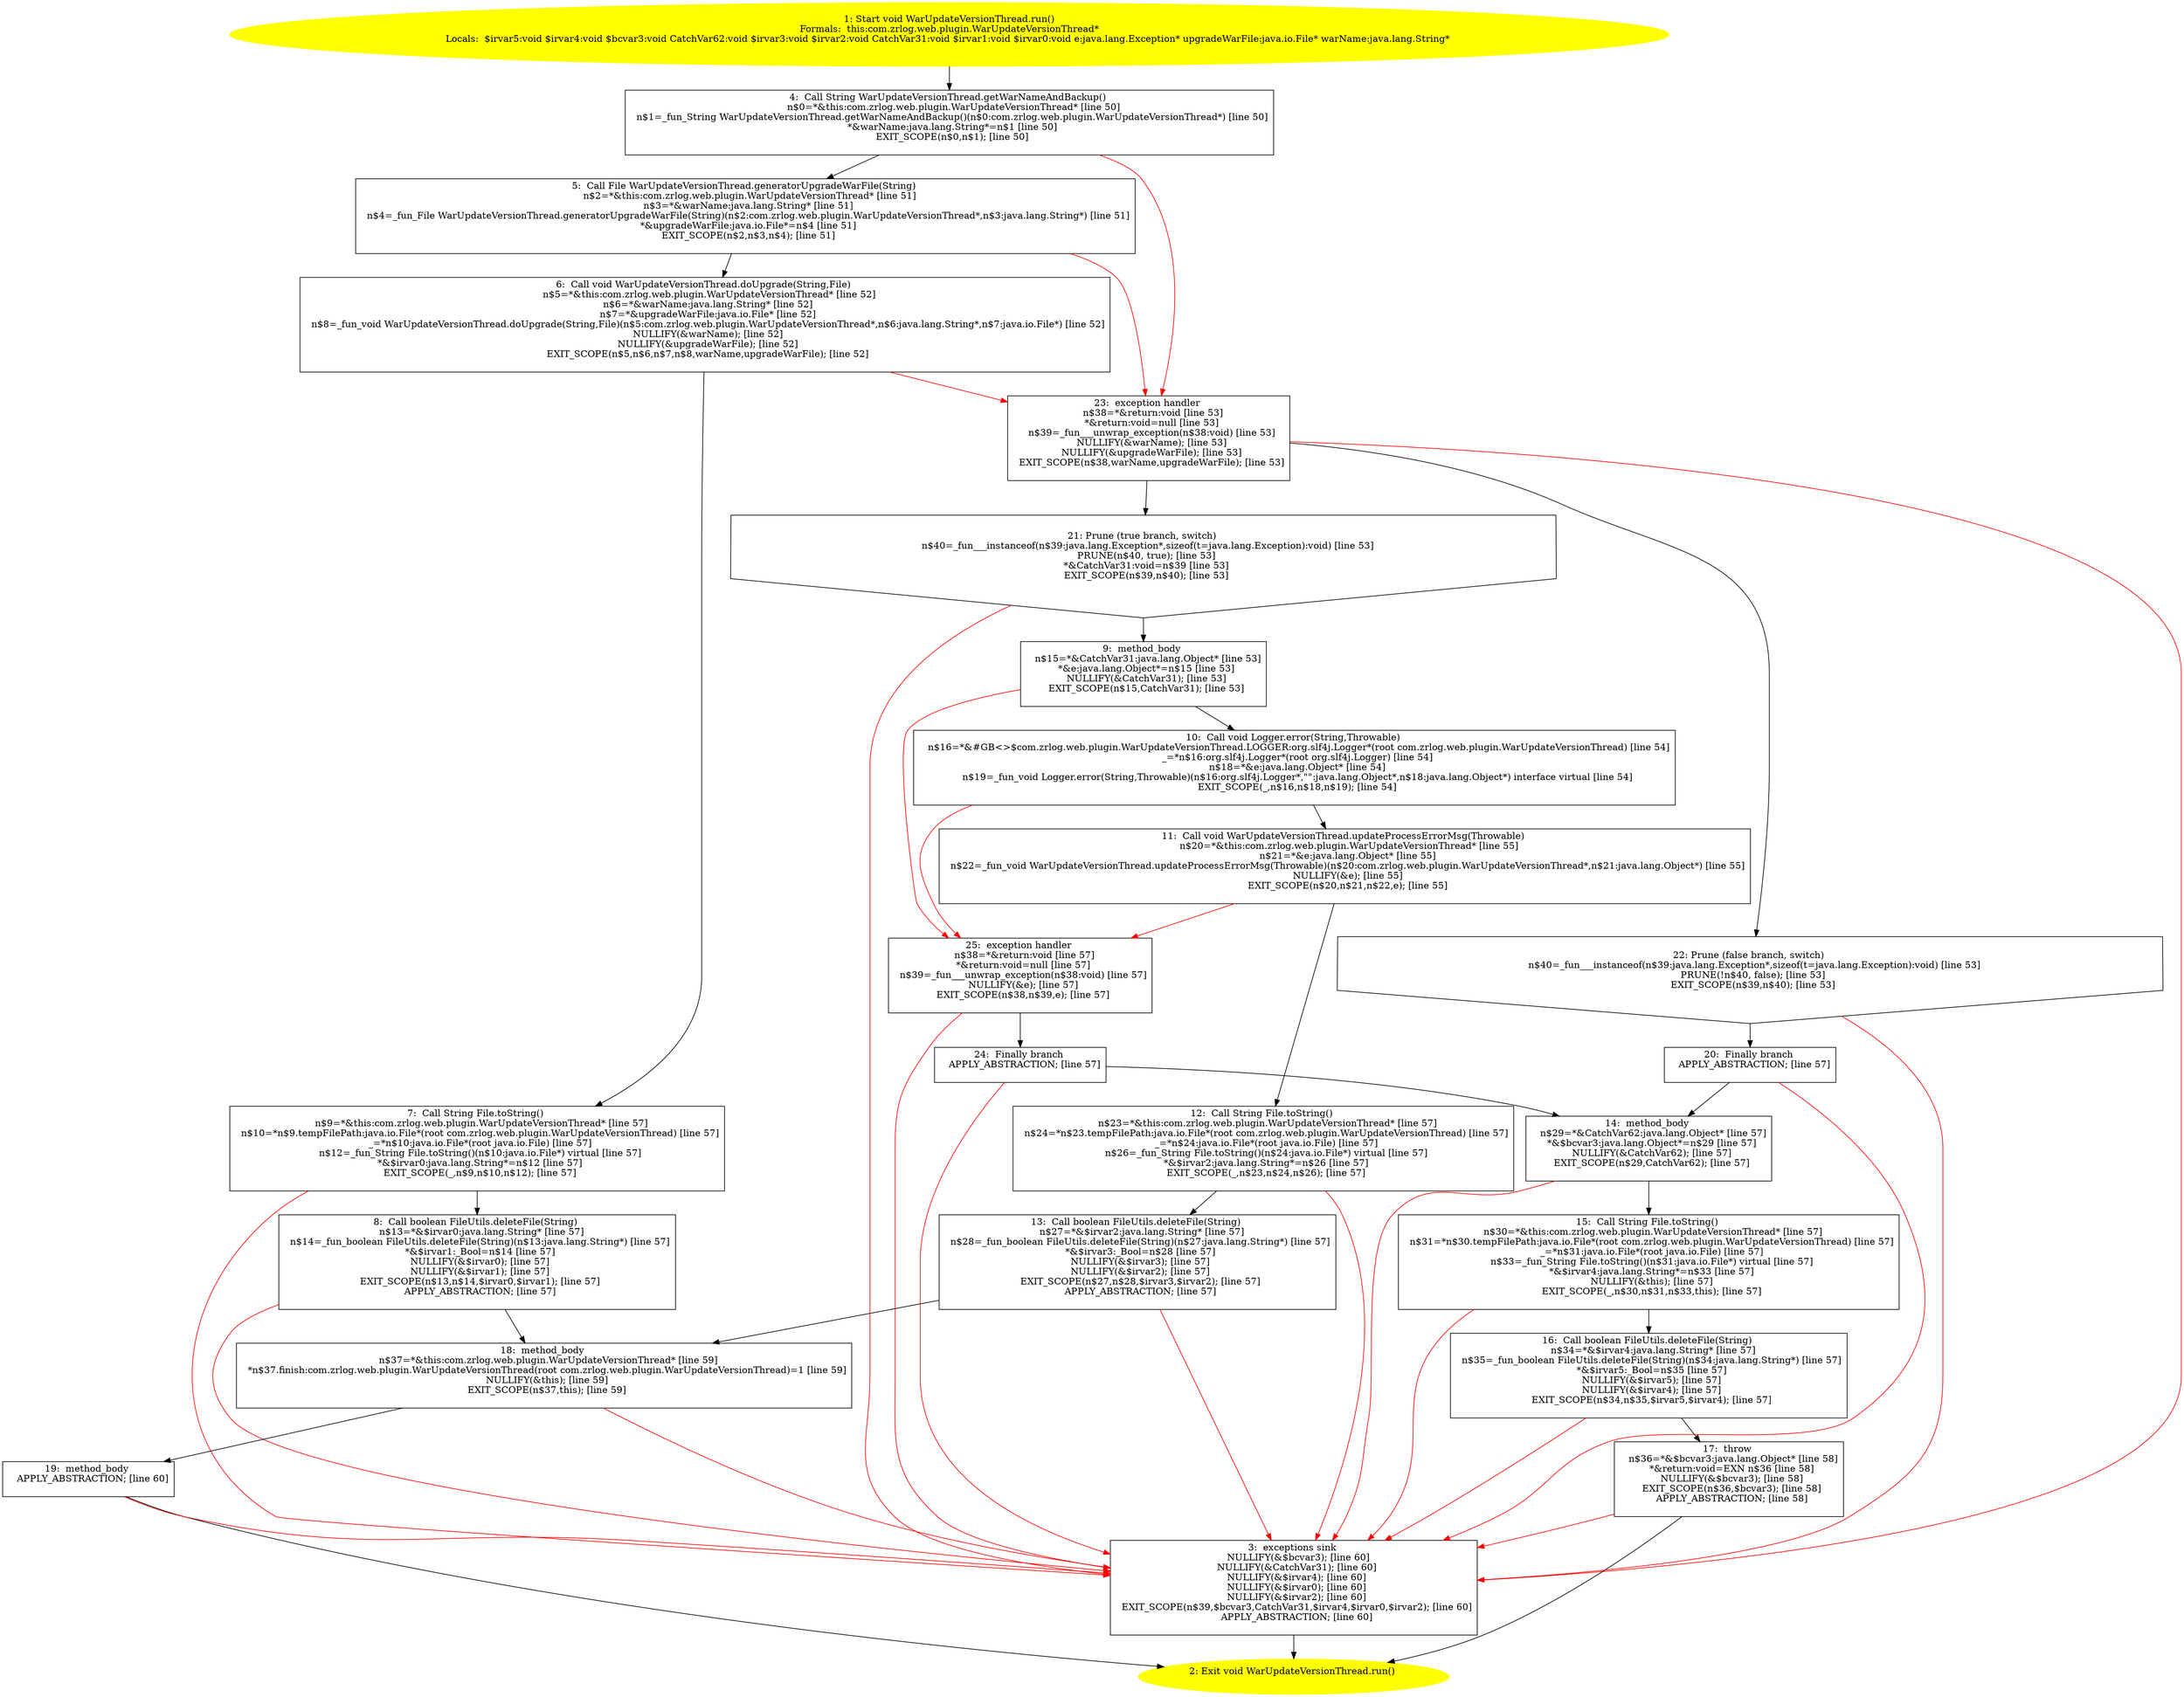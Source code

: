 /* @generated */
digraph cfg {
"com.zrlog.web.plugin.WarUpdateVersionThread.run():void.05d55862371e8d3ec19db660229f98a7_1" [label="1: Start void WarUpdateVersionThread.run()\nFormals:  this:com.zrlog.web.plugin.WarUpdateVersionThread*\nLocals:  $irvar5:void $irvar4:void $bcvar3:void CatchVar62:void $irvar3:void $irvar2:void CatchVar31:void $irvar1:void $irvar0:void e:java.lang.Exception* upgradeWarFile:java.io.File* warName:java.lang.String* \n  " color=yellow style=filled]
	

	 "com.zrlog.web.plugin.WarUpdateVersionThread.run():void.05d55862371e8d3ec19db660229f98a7_1" -> "com.zrlog.web.plugin.WarUpdateVersionThread.run():void.05d55862371e8d3ec19db660229f98a7_4" ;
"com.zrlog.web.plugin.WarUpdateVersionThread.run():void.05d55862371e8d3ec19db660229f98a7_2" [label="2: Exit void WarUpdateVersionThread.run() \n  " color=yellow style=filled]
	

"com.zrlog.web.plugin.WarUpdateVersionThread.run():void.05d55862371e8d3ec19db660229f98a7_3" [label="3:  exceptions sink \n   NULLIFY(&$bcvar3); [line 60]\n  NULLIFY(&CatchVar31); [line 60]\n  NULLIFY(&$irvar4); [line 60]\n  NULLIFY(&$irvar0); [line 60]\n  NULLIFY(&$irvar2); [line 60]\n  EXIT_SCOPE(n$39,$bcvar3,CatchVar31,$irvar4,$irvar0,$irvar2); [line 60]\n  APPLY_ABSTRACTION; [line 60]\n " shape="box"]
	

	 "com.zrlog.web.plugin.WarUpdateVersionThread.run():void.05d55862371e8d3ec19db660229f98a7_3" -> "com.zrlog.web.plugin.WarUpdateVersionThread.run():void.05d55862371e8d3ec19db660229f98a7_2" ;
"com.zrlog.web.plugin.WarUpdateVersionThread.run():void.05d55862371e8d3ec19db660229f98a7_4" [label="4:  Call String WarUpdateVersionThread.getWarNameAndBackup() \n   n$0=*&this:com.zrlog.web.plugin.WarUpdateVersionThread* [line 50]\n  n$1=_fun_String WarUpdateVersionThread.getWarNameAndBackup()(n$0:com.zrlog.web.plugin.WarUpdateVersionThread*) [line 50]\n  *&warName:java.lang.String*=n$1 [line 50]\n  EXIT_SCOPE(n$0,n$1); [line 50]\n " shape="box"]
	

	 "com.zrlog.web.plugin.WarUpdateVersionThread.run():void.05d55862371e8d3ec19db660229f98a7_4" -> "com.zrlog.web.plugin.WarUpdateVersionThread.run():void.05d55862371e8d3ec19db660229f98a7_5" ;
	 "com.zrlog.web.plugin.WarUpdateVersionThread.run():void.05d55862371e8d3ec19db660229f98a7_4" -> "com.zrlog.web.plugin.WarUpdateVersionThread.run():void.05d55862371e8d3ec19db660229f98a7_23" [color="red" ];
"com.zrlog.web.plugin.WarUpdateVersionThread.run():void.05d55862371e8d3ec19db660229f98a7_5" [label="5:  Call File WarUpdateVersionThread.generatorUpgradeWarFile(String) \n   n$2=*&this:com.zrlog.web.plugin.WarUpdateVersionThread* [line 51]\n  n$3=*&warName:java.lang.String* [line 51]\n  n$4=_fun_File WarUpdateVersionThread.generatorUpgradeWarFile(String)(n$2:com.zrlog.web.plugin.WarUpdateVersionThread*,n$3:java.lang.String*) [line 51]\n  *&upgradeWarFile:java.io.File*=n$4 [line 51]\n  EXIT_SCOPE(n$2,n$3,n$4); [line 51]\n " shape="box"]
	

	 "com.zrlog.web.plugin.WarUpdateVersionThread.run():void.05d55862371e8d3ec19db660229f98a7_5" -> "com.zrlog.web.plugin.WarUpdateVersionThread.run():void.05d55862371e8d3ec19db660229f98a7_6" ;
	 "com.zrlog.web.plugin.WarUpdateVersionThread.run():void.05d55862371e8d3ec19db660229f98a7_5" -> "com.zrlog.web.plugin.WarUpdateVersionThread.run():void.05d55862371e8d3ec19db660229f98a7_23" [color="red" ];
"com.zrlog.web.plugin.WarUpdateVersionThread.run():void.05d55862371e8d3ec19db660229f98a7_6" [label="6:  Call void WarUpdateVersionThread.doUpgrade(String,File) \n   n$5=*&this:com.zrlog.web.plugin.WarUpdateVersionThread* [line 52]\n  n$6=*&warName:java.lang.String* [line 52]\n  n$7=*&upgradeWarFile:java.io.File* [line 52]\n  n$8=_fun_void WarUpdateVersionThread.doUpgrade(String,File)(n$5:com.zrlog.web.plugin.WarUpdateVersionThread*,n$6:java.lang.String*,n$7:java.io.File*) [line 52]\n  NULLIFY(&warName); [line 52]\n  NULLIFY(&upgradeWarFile); [line 52]\n  EXIT_SCOPE(n$5,n$6,n$7,n$8,warName,upgradeWarFile); [line 52]\n " shape="box"]
	

	 "com.zrlog.web.plugin.WarUpdateVersionThread.run():void.05d55862371e8d3ec19db660229f98a7_6" -> "com.zrlog.web.plugin.WarUpdateVersionThread.run():void.05d55862371e8d3ec19db660229f98a7_7" ;
	 "com.zrlog.web.plugin.WarUpdateVersionThread.run():void.05d55862371e8d3ec19db660229f98a7_6" -> "com.zrlog.web.plugin.WarUpdateVersionThread.run():void.05d55862371e8d3ec19db660229f98a7_23" [color="red" ];
"com.zrlog.web.plugin.WarUpdateVersionThread.run():void.05d55862371e8d3ec19db660229f98a7_7" [label="7:  Call String File.toString() \n   n$9=*&this:com.zrlog.web.plugin.WarUpdateVersionThread* [line 57]\n  n$10=*n$9.tempFilePath:java.io.File*(root com.zrlog.web.plugin.WarUpdateVersionThread) [line 57]\n  _=*n$10:java.io.File*(root java.io.File) [line 57]\n  n$12=_fun_String File.toString()(n$10:java.io.File*) virtual [line 57]\n  *&$irvar0:java.lang.String*=n$12 [line 57]\n  EXIT_SCOPE(_,n$9,n$10,n$12); [line 57]\n " shape="box"]
	

	 "com.zrlog.web.plugin.WarUpdateVersionThread.run():void.05d55862371e8d3ec19db660229f98a7_7" -> "com.zrlog.web.plugin.WarUpdateVersionThread.run():void.05d55862371e8d3ec19db660229f98a7_8" ;
	 "com.zrlog.web.plugin.WarUpdateVersionThread.run():void.05d55862371e8d3ec19db660229f98a7_7" -> "com.zrlog.web.plugin.WarUpdateVersionThread.run():void.05d55862371e8d3ec19db660229f98a7_3" [color="red" ];
"com.zrlog.web.plugin.WarUpdateVersionThread.run():void.05d55862371e8d3ec19db660229f98a7_8" [label="8:  Call boolean FileUtils.deleteFile(String) \n   n$13=*&$irvar0:java.lang.String* [line 57]\n  n$14=_fun_boolean FileUtils.deleteFile(String)(n$13:java.lang.String*) [line 57]\n  *&$irvar1:_Bool=n$14 [line 57]\n  NULLIFY(&$irvar0); [line 57]\n  NULLIFY(&$irvar1); [line 57]\n  EXIT_SCOPE(n$13,n$14,$irvar0,$irvar1); [line 57]\n  APPLY_ABSTRACTION; [line 57]\n " shape="box"]
	

	 "com.zrlog.web.plugin.WarUpdateVersionThread.run():void.05d55862371e8d3ec19db660229f98a7_8" -> "com.zrlog.web.plugin.WarUpdateVersionThread.run():void.05d55862371e8d3ec19db660229f98a7_18" ;
	 "com.zrlog.web.plugin.WarUpdateVersionThread.run():void.05d55862371e8d3ec19db660229f98a7_8" -> "com.zrlog.web.plugin.WarUpdateVersionThread.run():void.05d55862371e8d3ec19db660229f98a7_3" [color="red" ];
"com.zrlog.web.plugin.WarUpdateVersionThread.run():void.05d55862371e8d3ec19db660229f98a7_9" [label="9:  method_body \n   n$15=*&CatchVar31:java.lang.Object* [line 53]\n  *&e:java.lang.Object*=n$15 [line 53]\n  NULLIFY(&CatchVar31); [line 53]\n  EXIT_SCOPE(n$15,CatchVar31); [line 53]\n " shape="box"]
	

	 "com.zrlog.web.plugin.WarUpdateVersionThread.run():void.05d55862371e8d3ec19db660229f98a7_9" -> "com.zrlog.web.plugin.WarUpdateVersionThread.run():void.05d55862371e8d3ec19db660229f98a7_10" ;
	 "com.zrlog.web.plugin.WarUpdateVersionThread.run():void.05d55862371e8d3ec19db660229f98a7_9" -> "com.zrlog.web.plugin.WarUpdateVersionThread.run():void.05d55862371e8d3ec19db660229f98a7_25" [color="red" ];
"com.zrlog.web.plugin.WarUpdateVersionThread.run():void.05d55862371e8d3ec19db660229f98a7_10" [label="10:  Call void Logger.error(String,Throwable) \n   n$16=*&#GB<>$com.zrlog.web.plugin.WarUpdateVersionThread.LOGGER:org.slf4j.Logger*(root com.zrlog.web.plugin.WarUpdateVersionThread) [line 54]\n  _=*n$16:org.slf4j.Logger*(root org.slf4j.Logger) [line 54]\n  n$18=*&e:java.lang.Object* [line 54]\n  n$19=_fun_void Logger.error(String,Throwable)(n$16:org.slf4j.Logger*,\"\":java.lang.Object*,n$18:java.lang.Object*) interface virtual [line 54]\n  EXIT_SCOPE(_,n$16,n$18,n$19); [line 54]\n " shape="box"]
	

	 "com.zrlog.web.plugin.WarUpdateVersionThread.run():void.05d55862371e8d3ec19db660229f98a7_10" -> "com.zrlog.web.plugin.WarUpdateVersionThread.run():void.05d55862371e8d3ec19db660229f98a7_11" ;
	 "com.zrlog.web.plugin.WarUpdateVersionThread.run():void.05d55862371e8d3ec19db660229f98a7_10" -> "com.zrlog.web.plugin.WarUpdateVersionThread.run():void.05d55862371e8d3ec19db660229f98a7_25" [color="red" ];
"com.zrlog.web.plugin.WarUpdateVersionThread.run():void.05d55862371e8d3ec19db660229f98a7_11" [label="11:  Call void WarUpdateVersionThread.updateProcessErrorMsg(Throwable) \n   n$20=*&this:com.zrlog.web.plugin.WarUpdateVersionThread* [line 55]\n  n$21=*&e:java.lang.Object* [line 55]\n  n$22=_fun_void WarUpdateVersionThread.updateProcessErrorMsg(Throwable)(n$20:com.zrlog.web.plugin.WarUpdateVersionThread*,n$21:java.lang.Object*) [line 55]\n  NULLIFY(&e); [line 55]\n  EXIT_SCOPE(n$20,n$21,n$22,e); [line 55]\n " shape="box"]
	

	 "com.zrlog.web.plugin.WarUpdateVersionThread.run():void.05d55862371e8d3ec19db660229f98a7_11" -> "com.zrlog.web.plugin.WarUpdateVersionThread.run():void.05d55862371e8d3ec19db660229f98a7_12" ;
	 "com.zrlog.web.plugin.WarUpdateVersionThread.run():void.05d55862371e8d3ec19db660229f98a7_11" -> "com.zrlog.web.plugin.WarUpdateVersionThread.run():void.05d55862371e8d3ec19db660229f98a7_25" [color="red" ];
"com.zrlog.web.plugin.WarUpdateVersionThread.run():void.05d55862371e8d3ec19db660229f98a7_12" [label="12:  Call String File.toString() \n   n$23=*&this:com.zrlog.web.plugin.WarUpdateVersionThread* [line 57]\n  n$24=*n$23.tempFilePath:java.io.File*(root com.zrlog.web.plugin.WarUpdateVersionThread) [line 57]\n  _=*n$24:java.io.File*(root java.io.File) [line 57]\n  n$26=_fun_String File.toString()(n$24:java.io.File*) virtual [line 57]\n  *&$irvar2:java.lang.String*=n$26 [line 57]\n  EXIT_SCOPE(_,n$23,n$24,n$26); [line 57]\n " shape="box"]
	

	 "com.zrlog.web.plugin.WarUpdateVersionThread.run():void.05d55862371e8d3ec19db660229f98a7_12" -> "com.zrlog.web.plugin.WarUpdateVersionThread.run():void.05d55862371e8d3ec19db660229f98a7_13" ;
	 "com.zrlog.web.plugin.WarUpdateVersionThread.run():void.05d55862371e8d3ec19db660229f98a7_12" -> "com.zrlog.web.plugin.WarUpdateVersionThread.run():void.05d55862371e8d3ec19db660229f98a7_3" [color="red" ];
"com.zrlog.web.plugin.WarUpdateVersionThread.run():void.05d55862371e8d3ec19db660229f98a7_13" [label="13:  Call boolean FileUtils.deleteFile(String) \n   n$27=*&$irvar2:java.lang.String* [line 57]\n  n$28=_fun_boolean FileUtils.deleteFile(String)(n$27:java.lang.String*) [line 57]\n  *&$irvar3:_Bool=n$28 [line 57]\n  NULLIFY(&$irvar3); [line 57]\n  NULLIFY(&$irvar2); [line 57]\n  EXIT_SCOPE(n$27,n$28,$irvar3,$irvar2); [line 57]\n  APPLY_ABSTRACTION; [line 57]\n " shape="box"]
	

	 "com.zrlog.web.plugin.WarUpdateVersionThread.run():void.05d55862371e8d3ec19db660229f98a7_13" -> "com.zrlog.web.plugin.WarUpdateVersionThread.run():void.05d55862371e8d3ec19db660229f98a7_18" ;
	 "com.zrlog.web.plugin.WarUpdateVersionThread.run():void.05d55862371e8d3ec19db660229f98a7_13" -> "com.zrlog.web.plugin.WarUpdateVersionThread.run():void.05d55862371e8d3ec19db660229f98a7_3" [color="red" ];
"com.zrlog.web.plugin.WarUpdateVersionThread.run():void.05d55862371e8d3ec19db660229f98a7_14" [label="14:  method_body \n   n$29=*&CatchVar62:java.lang.Object* [line 57]\n  *&$bcvar3:java.lang.Object*=n$29 [line 57]\n  NULLIFY(&CatchVar62); [line 57]\n  EXIT_SCOPE(n$29,CatchVar62); [line 57]\n " shape="box"]
	

	 "com.zrlog.web.plugin.WarUpdateVersionThread.run():void.05d55862371e8d3ec19db660229f98a7_14" -> "com.zrlog.web.plugin.WarUpdateVersionThread.run():void.05d55862371e8d3ec19db660229f98a7_15" ;
	 "com.zrlog.web.plugin.WarUpdateVersionThread.run():void.05d55862371e8d3ec19db660229f98a7_14" -> "com.zrlog.web.plugin.WarUpdateVersionThread.run():void.05d55862371e8d3ec19db660229f98a7_3" [color="red" ];
"com.zrlog.web.plugin.WarUpdateVersionThread.run():void.05d55862371e8d3ec19db660229f98a7_15" [label="15:  Call String File.toString() \n   n$30=*&this:com.zrlog.web.plugin.WarUpdateVersionThread* [line 57]\n  n$31=*n$30.tempFilePath:java.io.File*(root com.zrlog.web.plugin.WarUpdateVersionThread) [line 57]\n  _=*n$31:java.io.File*(root java.io.File) [line 57]\n  n$33=_fun_String File.toString()(n$31:java.io.File*) virtual [line 57]\n  *&$irvar4:java.lang.String*=n$33 [line 57]\n  NULLIFY(&this); [line 57]\n  EXIT_SCOPE(_,n$30,n$31,n$33,this); [line 57]\n " shape="box"]
	

	 "com.zrlog.web.plugin.WarUpdateVersionThread.run():void.05d55862371e8d3ec19db660229f98a7_15" -> "com.zrlog.web.plugin.WarUpdateVersionThread.run():void.05d55862371e8d3ec19db660229f98a7_16" ;
	 "com.zrlog.web.plugin.WarUpdateVersionThread.run():void.05d55862371e8d3ec19db660229f98a7_15" -> "com.zrlog.web.plugin.WarUpdateVersionThread.run():void.05d55862371e8d3ec19db660229f98a7_3" [color="red" ];
"com.zrlog.web.plugin.WarUpdateVersionThread.run():void.05d55862371e8d3ec19db660229f98a7_16" [label="16:  Call boolean FileUtils.deleteFile(String) \n   n$34=*&$irvar4:java.lang.String* [line 57]\n  n$35=_fun_boolean FileUtils.deleteFile(String)(n$34:java.lang.String*) [line 57]\n  *&$irvar5:_Bool=n$35 [line 57]\n  NULLIFY(&$irvar5); [line 57]\n  NULLIFY(&$irvar4); [line 57]\n  EXIT_SCOPE(n$34,n$35,$irvar5,$irvar4); [line 57]\n " shape="box"]
	

	 "com.zrlog.web.plugin.WarUpdateVersionThread.run():void.05d55862371e8d3ec19db660229f98a7_16" -> "com.zrlog.web.plugin.WarUpdateVersionThread.run():void.05d55862371e8d3ec19db660229f98a7_17" ;
	 "com.zrlog.web.plugin.WarUpdateVersionThread.run():void.05d55862371e8d3ec19db660229f98a7_16" -> "com.zrlog.web.plugin.WarUpdateVersionThread.run():void.05d55862371e8d3ec19db660229f98a7_3" [color="red" ];
"com.zrlog.web.plugin.WarUpdateVersionThread.run():void.05d55862371e8d3ec19db660229f98a7_17" [label="17:  throw \n   n$36=*&$bcvar3:java.lang.Object* [line 58]\n  *&return:void=EXN n$36 [line 58]\n  NULLIFY(&$bcvar3); [line 58]\n  EXIT_SCOPE(n$36,$bcvar3); [line 58]\n  APPLY_ABSTRACTION; [line 58]\n " shape="box"]
	

	 "com.zrlog.web.plugin.WarUpdateVersionThread.run():void.05d55862371e8d3ec19db660229f98a7_17" -> "com.zrlog.web.plugin.WarUpdateVersionThread.run():void.05d55862371e8d3ec19db660229f98a7_2" ;
	 "com.zrlog.web.plugin.WarUpdateVersionThread.run():void.05d55862371e8d3ec19db660229f98a7_17" -> "com.zrlog.web.plugin.WarUpdateVersionThread.run():void.05d55862371e8d3ec19db660229f98a7_3" [color="red" ];
"com.zrlog.web.plugin.WarUpdateVersionThread.run():void.05d55862371e8d3ec19db660229f98a7_18" [label="18:  method_body \n   n$37=*&this:com.zrlog.web.plugin.WarUpdateVersionThread* [line 59]\n  *n$37.finish:com.zrlog.web.plugin.WarUpdateVersionThread(root com.zrlog.web.plugin.WarUpdateVersionThread)=1 [line 59]\n  NULLIFY(&this); [line 59]\n  EXIT_SCOPE(n$37,this); [line 59]\n " shape="box"]
	

	 "com.zrlog.web.plugin.WarUpdateVersionThread.run():void.05d55862371e8d3ec19db660229f98a7_18" -> "com.zrlog.web.plugin.WarUpdateVersionThread.run():void.05d55862371e8d3ec19db660229f98a7_19" ;
	 "com.zrlog.web.plugin.WarUpdateVersionThread.run():void.05d55862371e8d3ec19db660229f98a7_18" -> "com.zrlog.web.plugin.WarUpdateVersionThread.run():void.05d55862371e8d3ec19db660229f98a7_3" [color="red" ];
"com.zrlog.web.plugin.WarUpdateVersionThread.run():void.05d55862371e8d3ec19db660229f98a7_19" [label="19:  method_body \n   APPLY_ABSTRACTION; [line 60]\n " shape="box"]
	

	 "com.zrlog.web.plugin.WarUpdateVersionThread.run():void.05d55862371e8d3ec19db660229f98a7_19" -> "com.zrlog.web.plugin.WarUpdateVersionThread.run():void.05d55862371e8d3ec19db660229f98a7_2" ;
	 "com.zrlog.web.plugin.WarUpdateVersionThread.run():void.05d55862371e8d3ec19db660229f98a7_19" -> "com.zrlog.web.plugin.WarUpdateVersionThread.run():void.05d55862371e8d3ec19db660229f98a7_3" [color="red" ];
"com.zrlog.web.plugin.WarUpdateVersionThread.run():void.05d55862371e8d3ec19db660229f98a7_20" [label="20:  Finally branch \n   APPLY_ABSTRACTION; [line 57]\n " shape="box"]
	

	 "com.zrlog.web.plugin.WarUpdateVersionThread.run():void.05d55862371e8d3ec19db660229f98a7_20" -> "com.zrlog.web.plugin.WarUpdateVersionThread.run():void.05d55862371e8d3ec19db660229f98a7_14" ;
	 "com.zrlog.web.plugin.WarUpdateVersionThread.run():void.05d55862371e8d3ec19db660229f98a7_20" -> "com.zrlog.web.plugin.WarUpdateVersionThread.run():void.05d55862371e8d3ec19db660229f98a7_3" [color="red" ];
"com.zrlog.web.plugin.WarUpdateVersionThread.run():void.05d55862371e8d3ec19db660229f98a7_21" [label="21: Prune (true branch, switch) \n   n$40=_fun___instanceof(n$39:java.lang.Exception*,sizeof(t=java.lang.Exception):void) [line 53]\n  PRUNE(n$40, true); [line 53]\n  *&CatchVar31:void=n$39 [line 53]\n  EXIT_SCOPE(n$39,n$40); [line 53]\n " shape="invhouse"]
	

	 "com.zrlog.web.plugin.WarUpdateVersionThread.run():void.05d55862371e8d3ec19db660229f98a7_21" -> "com.zrlog.web.plugin.WarUpdateVersionThread.run():void.05d55862371e8d3ec19db660229f98a7_9" ;
	 "com.zrlog.web.plugin.WarUpdateVersionThread.run():void.05d55862371e8d3ec19db660229f98a7_21" -> "com.zrlog.web.plugin.WarUpdateVersionThread.run():void.05d55862371e8d3ec19db660229f98a7_3" [color="red" ];
"com.zrlog.web.plugin.WarUpdateVersionThread.run():void.05d55862371e8d3ec19db660229f98a7_22" [label="22: Prune (false branch, switch) \n   n$40=_fun___instanceof(n$39:java.lang.Exception*,sizeof(t=java.lang.Exception):void) [line 53]\n  PRUNE(!n$40, false); [line 53]\n  EXIT_SCOPE(n$39,n$40); [line 53]\n " shape="invhouse"]
	

	 "com.zrlog.web.plugin.WarUpdateVersionThread.run():void.05d55862371e8d3ec19db660229f98a7_22" -> "com.zrlog.web.plugin.WarUpdateVersionThread.run():void.05d55862371e8d3ec19db660229f98a7_20" ;
	 "com.zrlog.web.plugin.WarUpdateVersionThread.run():void.05d55862371e8d3ec19db660229f98a7_22" -> "com.zrlog.web.plugin.WarUpdateVersionThread.run():void.05d55862371e8d3ec19db660229f98a7_3" [color="red" ];
"com.zrlog.web.plugin.WarUpdateVersionThread.run():void.05d55862371e8d3ec19db660229f98a7_23" [label="23:  exception handler \n   n$38=*&return:void [line 53]\n  *&return:void=null [line 53]\n  n$39=_fun___unwrap_exception(n$38:void) [line 53]\n  NULLIFY(&warName); [line 53]\n  NULLIFY(&upgradeWarFile); [line 53]\n  EXIT_SCOPE(n$38,warName,upgradeWarFile); [line 53]\n " shape="box"]
	

	 "com.zrlog.web.plugin.WarUpdateVersionThread.run():void.05d55862371e8d3ec19db660229f98a7_23" -> "com.zrlog.web.plugin.WarUpdateVersionThread.run():void.05d55862371e8d3ec19db660229f98a7_21" ;
	 "com.zrlog.web.plugin.WarUpdateVersionThread.run():void.05d55862371e8d3ec19db660229f98a7_23" -> "com.zrlog.web.plugin.WarUpdateVersionThread.run():void.05d55862371e8d3ec19db660229f98a7_22" ;
	 "com.zrlog.web.plugin.WarUpdateVersionThread.run():void.05d55862371e8d3ec19db660229f98a7_23" -> "com.zrlog.web.plugin.WarUpdateVersionThread.run():void.05d55862371e8d3ec19db660229f98a7_3" [color="red" ];
"com.zrlog.web.plugin.WarUpdateVersionThread.run():void.05d55862371e8d3ec19db660229f98a7_24" [label="24:  Finally branch \n   APPLY_ABSTRACTION; [line 57]\n " shape="box"]
	

	 "com.zrlog.web.plugin.WarUpdateVersionThread.run():void.05d55862371e8d3ec19db660229f98a7_24" -> "com.zrlog.web.plugin.WarUpdateVersionThread.run():void.05d55862371e8d3ec19db660229f98a7_14" ;
	 "com.zrlog.web.plugin.WarUpdateVersionThread.run():void.05d55862371e8d3ec19db660229f98a7_24" -> "com.zrlog.web.plugin.WarUpdateVersionThread.run():void.05d55862371e8d3ec19db660229f98a7_3" [color="red" ];
"com.zrlog.web.plugin.WarUpdateVersionThread.run():void.05d55862371e8d3ec19db660229f98a7_25" [label="25:  exception handler \n   n$38=*&return:void [line 57]\n  *&return:void=null [line 57]\n  n$39=_fun___unwrap_exception(n$38:void) [line 57]\n  NULLIFY(&e); [line 57]\n  EXIT_SCOPE(n$38,n$39,e); [line 57]\n " shape="box"]
	

	 "com.zrlog.web.plugin.WarUpdateVersionThread.run():void.05d55862371e8d3ec19db660229f98a7_25" -> "com.zrlog.web.plugin.WarUpdateVersionThread.run():void.05d55862371e8d3ec19db660229f98a7_24" ;
	 "com.zrlog.web.plugin.WarUpdateVersionThread.run():void.05d55862371e8d3ec19db660229f98a7_25" -> "com.zrlog.web.plugin.WarUpdateVersionThread.run():void.05d55862371e8d3ec19db660229f98a7_3" [color="red" ];
}
